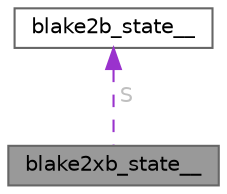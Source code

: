 digraph "blake2xb_state__"
{
 // LATEX_PDF_SIZE
  bgcolor="transparent";
  edge [fontname=Helvetica,fontsize=10,labelfontname=Helvetica,labelfontsize=10];
  node [fontname=Helvetica,fontsize=10,shape=box,height=0.2,width=0.4];
  Node1 [id="Node000001",label="blake2xb_state__",height=0.2,width=0.4,color="gray40", fillcolor="grey60", style="filled", fontcolor="black",tooltip=" "];
  Node2 -> Node1 [id="edge1_Node000001_Node000002",dir="back",color="darkorchid3",style="dashed",tooltip=" ",label=" S",fontcolor="grey" ];
  Node2 [id="Node000002",label="blake2b_state__",height=0.2,width=0.4,color="gray40", fillcolor="white", style="filled",URL="$d6/dbb/structblake2b__state____.html",tooltip=" "];
}
